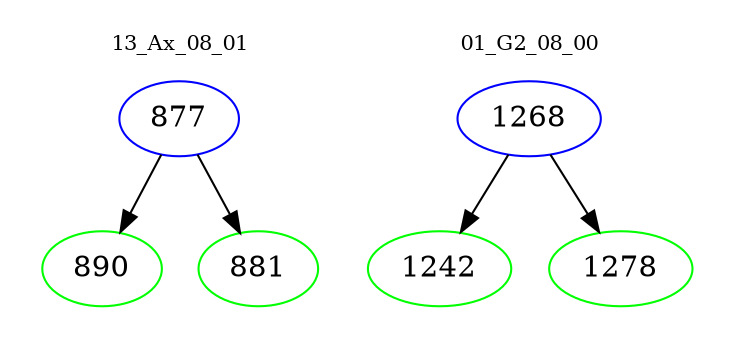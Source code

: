 digraph{
subgraph cluster_0 {
color = white
label = "13_Ax_08_01";
fontsize=10;
T0_877 [label="877", color="blue"]
T0_877 -> T0_890 [color="black"]
T0_890 [label="890", color="green"]
T0_877 -> T0_881 [color="black"]
T0_881 [label="881", color="green"]
}
subgraph cluster_1 {
color = white
label = "01_G2_08_00";
fontsize=10;
T1_1268 [label="1268", color="blue"]
T1_1268 -> T1_1242 [color="black"]
T1_1242 [label="1242", color="green"]
T1_1268 -> T1_1278 [color="black"]
T1_1278 [label="1278", color="green"]
}
}
